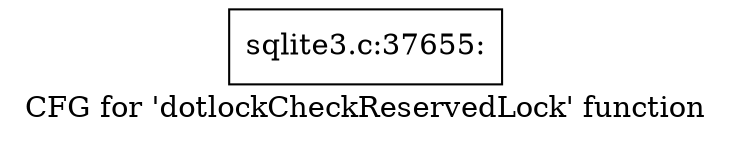 digraph "CFG for 'dotlockCheckReservedLock' function" {
	label="CFG for 'dotlockCheckReservedLock' function";

	Node0x55c0f5b4aed0 [shape=record,label="{sqlite3.c:37655:}"];
}
